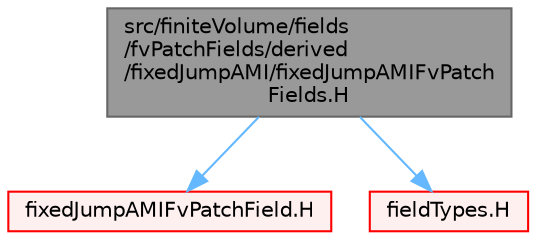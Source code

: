 digraph "src/finiteVolume/fields/fvPatchFields/derived/fixedJumpAMI/fixedJumpAMIFvPatchFields.H"
{
 // LATEX_PDF_SIZE
  bgcolor="transparent";
  edge [fontname=Helvetica,fontsize=10,labelfontname=Helvetica,labelfontsize=10];
  node [fontname=Helvetica,fontsize=10,shape=box,height=0.2,width=0.4];
  Node1 [id="Node000001",label="src/finiteVolume/fields\l/fvPatchFields/derived\l/fixedJumpAMI/fixedJumpAMIFvPatch\lFields.H",height=0.2,width=0.4,color="gray40", fillcolor="grey60", style="filled", fontcolor="black",tooltip=" "];
  Node1 -> Node2 [id="edge1_Node000001_Node000002",color="steelblue1",style="solid",tooltip=" "];
  Node2 [id="Node000002",label="fixedJumpAMIFvPatchField.H",height=0.2,width=0.4,color="red", fillcolor="#FFF0F0", style="filled",URL="$fixedJumpAMIFvPatchField_8H.html",tooltip=" "];
  Node1 -> Node213 [id="edge2_Node000001_Node000213",color="steelblue1",style="solid",tooltip=" "];
  Node213 [id="Node000213",label="fieldTypes.H",height=0.2,width=0.4,color="red", fillcolor="#FFF0F0", style="filled",URL="$fieldTypes_8H.html",tooltip=" "];
}
